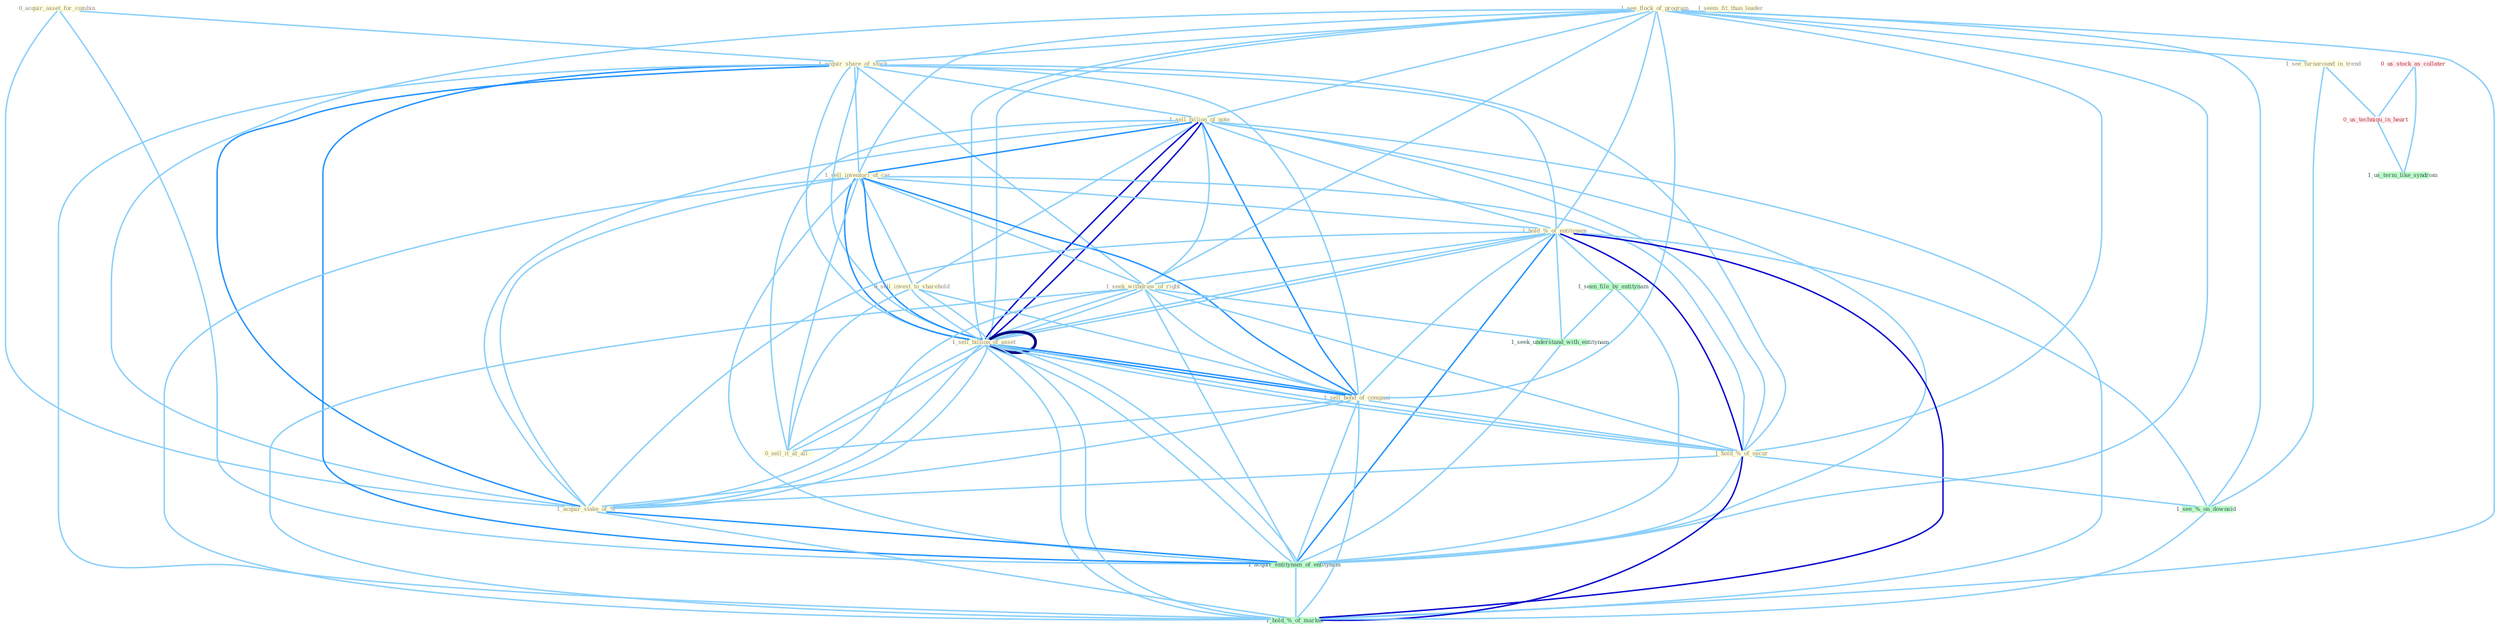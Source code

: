 Graph G{ 
    node
    [shape=polygon,style=filled,width=.5,height=.06,color="#BDFCC9",fixedsize=true,fontsize=4,
    fontcolor="#2f4f4f"];
    {node
    [color="#ffffe0", fontcolor="#8b7d6b"] "0_acquir_asset_for_combin " "1_see_flock_of_program " "1_acquir_share_of_stock " "1_sell_billion_of_note " "1_sell_inventori_of_car " "1_hold_%_of_entitynam " "1_seek_withdraw_of_right " "1_seem_fit_than_leader " "0_sell_invest_to_sharehold " "1_sell_billion_of_asset " "1_sell_bond_of_compani " "0_sell_it_at_all " "1_hold_%_of_secur " "1_acquir_stake_of_% " "1_see_turnaround_in_trend " "1_sell_billion_of_asset "}
{node [color="#fff0f5", fontcolor="#b22222"] "0_us_stock_as_collater " "0_us_techniqu_in_heart "}
edge [color="#B0E2FF"];

	"0_acquir_asset_for_combin " -- "1_acquir_share_of_stock " [w="1", color="#87cefa" ];
	"0_acquir_asset_for_combin " -- "1_acquir_stake_of_% " [w="1", color="#87cefa" ];
	"0_acquir_asset_for_combin " -- "1_acquir_entitynam_of_entitynam " [w="1", color="#87cefa" ];
	"1_see_flock_of_program " -- "1_acquir_share_of_stock " [w="1", color="#87cefa" ];
	"1_see_flock_of_program " -- "1_sell_billion_of_note " [w="1", color="#87cefa" ];
	"1_see_flock_of_program " -- "1_sell_inventori_of_car " [w="1", color="#87cefa" ];
	"1_see_flock_of_program " -- "1_hold_%_of_entitynam " [w="1", color="#87cefa" ];
	"1_see_flock_of_program " -- "1_seek_withdraw_of_right " [w="1", color="#87cefa" ];
	"1_see_flock_of_program " -- "1_sell_billion_of_asset " [w="1", color="#87cefa" ];
	"1_see_flock_of_program " -- "1_sell_bond_of_compani " [w="1", color="#87cefa" ];
	"1_see_flock_of_program " -- "1_hold_%_of_secur " [w="1", color="#87cefa" ];
	"1_see_flock_of_program " -- "1_acquir_stake_of_% " [w="1", color="#87cefa" ];
	"1_see_flock_of_program " -- "1_see_turnaround_in_trend " [w="1", color="#87cefa" ];
	"1_see_flock_of_program " -- "1_sell_billion_of_asset " [w="1", color="#87cefa" ];
	"1_see_flock_of_program " -- "1_acquir_entitynam_of_entitynam " [w="1", color="#87cefa" ];
	"1_see_flock_of_program " -- "1_see_%_on_downsid " [w="1", color="#87cefa" ];
	"1_see_flock_of_program " -- "1_hold_%_of_market " [w="1", color="#87cefa" ];
	"1_acquir_share_of_stock " -- "1_sell_billion_of_note " [w="1", color="#87cefa" ];
	"1_acquir_share_of_stock " -- "1_sell_inventori_of_car " [w="1", color="#87cefa" ];
	"1_acquir_share_of_stock " -- "1_hold_%_of_entitynam " [w="1", color="#87cefa" ];
	"1_acquir_share_of_stock " -- "1_seek_withdraw_of_right " [w="1", color="#87cefa" ];
	"1_acquir_share_of_stock " -- "1_sell_billion_of_asset " [w="1", color="#87cefa" ];
	"1_acquir_share_of_stock " -- "1_sell_bond_of_compani " [w="1", color="#87cefa" ];
	"1_acquir_share_of_stock " -- "1_hold_%_of_secur " [w="1", color="#87cefa" ];
	"1_acquir_share_of_stock " -- "1_acquir_stake_of_% " [w="2", color="#1e90ff" , len=0.8];
	"1_acquir_share_of_stock " -- "1_sell_billion_of_asset " [w="1", color="#87cefa" ];
	"1_acquir_share_of_stock " -- "1_acquir_entitynam_of_entitynam " [w="2", color="#1e90ff" , len=0.8];
	"1_acquir_share_of_stock " -- "1_hold_%_of_market " [w="1", color="#87cefa" ];
	"1_sell_billion_of_note " -- "1_sell_inventori_of_car " [w="2", color="#1e90ff" , len=0.8];
	"1_sell_billion_of_note " -- "1_hold_%_of_entitynam " [w="1", color="#87cefa" ];
	"1_sell_billion_of_note " -- "1_seek_withdraw_of_right " [w="1", color="#87cefa" ];
	"1_sell_billion_of_note " -- "0_sell_invest_to_sharehold " [w="1", color="#87cefa" ];
	"1_sell_billion_of_note " -- "1_sell_billion_of_asset " [w="3", color="#0000cd" , len=0.6];
	"1_sell_billion_of_note " -- "1_sell_bond_of_compani " [w="2", color="#1e90ff" , len=0.8];
	"1_sell_billion_of_note " -- "0_sell_it_at_all " [w="1", color="#87cefa" ];
	"1_sell_billion_of_note " -- "1_hold_%_of_secur " [w="1", color="#87cefa" ];
	"1_sell_billion_of_note " -- "1_acquir_stake_of_% " [w="1", color="#87cefa" ];
	"1_sell_billion_of_note " -- "1_sell_billion_of_asset " [w="3", color="#0000cd" , len=0.6];
	"1_sell_billion_of_note " -- "1_acquir_entitynam_of_entitynam " [w="1", color="#87cefa" ];
	"1_sell_billion_of_note " -- "1_hold_%_of_market " [w="1", color="#87cefa" ];
	"1_sell_inventori_of_car " -- "1_hold_%_of_entitynam " [w="1", color="#87cefa" ];
	"1_sell_inventori_of_car " -- "1_seek_withdraw_of_right " [w="1", color="#87cefa" ];
	"1_sell_inventori_of_car " -- "0_sell_invest_to_sharehold " [w="1", color="#87cefa" ];
	"1_sell_inventori_of_car " -- "1_sell_billion_of_asset " [w="2", color="#1e90ff" , len=0.8];
	"1_sell_inventori_of_car " -- "1_sell_bond_of_compani " [w="2", color="#1e90ff" , len=0.8];
	"1_sell_inventori_of_car " -- "0_sell_it_at_all " [w="1", color="#87cefa" ];
	"1_sell_inventori_of_car " -- "1_hold_%_of_secur " [w="1", color="#87cefa" ];
	"1_sell_inventori_of_car " -- "1_acquir_stake_of_% " [w="1", color="#87cefa" ];
	"1_sell_inventori_of_car " -- "1_sell_billion_of_asset " [w="2", color="#1e90ff" , len=0.8];
	"1_sell_inventori_of_car " -- "1_acquir_entitynam_of_entitynam " [w="1", color="#87cefa" ];
	"1_sell_inventori_of_car " -- "1_hold_%_of_market " [w="1", color="#87cefa" ];
	"1_hold_%_of_entitynam " -- "1_seek_withdraw_of_right " [w="1", color="#87cefa" ];
	"1_hold_%_of_entitynam " -- "1_sell_billion_of_asset " [w="1", color="#87cefa" ];
	"1_hold_%_of_entitynam " -- "1_sell_bond_of_compani " [w="1", color="#87cefa" ];
	"1_hold_%_of_entitynam " -- "1_hold_%_of_secur " [w="3", color="#0000cd" , len=0.6];
	"1_hold_%_of_entitynam " -- "1_acquir_stake_of_% " [w="1", color="#87cefa" ];
	"1_hold_%_of_entitynam " -- "1_sell_billion_of_asset " [w="1", color="#87cefa" ];
	"1_hold_%_of_entitynam " -- "1_seen_file_by_entitynam " [w="1", color="#87cefa" ];
	"1_hold_%_of_entitynam " -- "1_seek_understand_with_entitynam " [w="1", color="#87cefa" ];
	"1_hold_%_of_entitynam " -- "1_acquir_entitynam_of_entitynam " [w="2", color="#1e90ff" , len=0.8];
	"1_hold_%_of_entitynam " -- "1_see_%_on_downsid " [w="1", color="#87cefa" ];
	"1_hold_%_of_entitynam " -- "1_hold_%_of_market " [w="3", color="#0000cd" , len=0.6];
	"1_seek_withdraw_of_right " -- "1_sell_billion_of_asset " [w="1", color="#87cefa" ];
	"1_seek_withdraw_of_right " -- "1_sell_bond_of_compani " [w="1", color="#87cefa" ];
	"1_seek_withdraw_of_right " -- "1_hold_%_of_secur " [w="1", color="#87cefa" ];
	"1_seek_withdraw_of_right " -- "1_acquir_stake_of_% " [w="1", color="#87cefa" ];
	"1_seek_withdraw_of_right " -- "1_sell_billion_of_asset " [w="1", color="#87cefa" ];
	"1_seek_withdraw_of_right " -- "1_seek_understand_with_entitynam " [w="1", color="#87cefa" ];
	"1_seek_withdraw_of_right " -- "1_acquir_entitynam_of_entitynam " [w="1", color="#87cefa" ];
	"1_seek_withdraw_of_right " -- "1_hold_%_of_market " [w="1", color="#87cefa" ];
	"0_sell_invest_to_sharehold " -- "1_sell_billion_of_asset " [w="1", color="#87cefa" ];
	"0_sell_invest_to_sharehold " -- "1_sell_bond_of_compani " [w="1", color="#87cefa" ];
	"0_sell_invest_to_sharehold " -- "0_sell_it_at_all " [w="1", color="#87cefa" ];
	"0_sell_invest_to_sharehold " -- "1_sell_billion_of_asset " [w="1", color="#87cefa" ];
	"1_sell_billion_of_asset " -- "1_sell_bond_of_compani " [w="2", color="#1e90ff" , len=0.8];
	"1_sell_billion_of_asset " -- "0_sell_it_at_all " [w="1", color="#87cefa" ];
	"1_sell_billion_of_asset " -- "1_hold_%_of_secur " [w="1", color="#87cefa" ];
	"1_sell_billion_of_asset " -- "1_acquir_stake_of_% " [w="1", color="#87cefa" ];
	"1_sell_billion_of_asset " -- "1_sell_billion_of_asset " [w="4", style=bold, color="#000080", len=0.4];
	"1_sell_billion_of_asset " -- "1_acquir_entitynam_of_entitynam " [w="1", color="#87cefa" ];
	"1_sell_billion_of_asset " -- "1_hold_%_of_market " [w="1", color="#87cefa" ];
	"1_sell_bond_of_compani " -- "0_sell_it_at_all " [w="1", color="#87cefa" ];
	"1_sell_bond_of_compani " -- "1_hold_%_of_secur " [w="1", color="#87cefa" ];
	"1_sell_bond_of_compani " -- "1_acquir_stake_of_% " [w="1", color="#87cefa" ];
	"1_sell_bond_of_compani " -- "1_sell_billion_of_asset " [w="2", color="#1e90ff" , len=0.8];
	"1_sell_bond_of_compani " -- "1_acquir_entitynam_of_entitynam " [w="1", color="#87cefa" ];
	"1_sell_bond_of_compani " -- "1_hold_%_of_market " [w="1", color="#87cefa" ];
	"0_sell_it_at_all " -- "1_sell_billion_of_asset " [w="1", color="#87cefa" ];
	"1_hold_%_of_secur " -- "1_acquir_stake_of_% " [w="1", color="#87cefa" ];
	"1_hold_%_of_secur " -- "1_sell_billion_of_asset " [w="1", color="#87cefa" ];
	"1_hold_%_of_secur " -- "1_acquir_entitynam_of_entitynam " [w="1", color="#87cefa" ];
	"1_hold_%_of_secur " -- "1_see_%_on_downsid " [w="1", color="#87cefa" ];
	"1_hold_%_of_secur " -- "1_hold_%_of_market " [w="3", color="#0000cd" , len=0.6];
	"1_acquir_stake_of_% " -- "1_sell_billion_of_asset " [w="1", color="#87cefa" ];
	"1_acquir_stake_of_% " -- "1_acquir_entitynam_of_entitynam " [w="2", color="#1e90ff" , len=0.8];
	"1_acquir_stake_of_% " -- "1_hold_%_of_market " [w="1", color="#87cefa" ];
	"1_see_turnaround_in_trend " -- "0_us_techniqu_in_heart " [w="1", color="#87cefa" ];
	"1_see_turnaround_in_trend " -- "1_see_%_on_downsid " [w="1", color="#87cefa" ];
	"1_sell_billion_of_asset " -- "1_acquir_entitynam_of_entitynam " [w="1", color="#87cefa" ];
	"1_sell_billion_of_asset " -- "1_hold_%_of_market " [w="1", color="#87cefa" ];
	"1_seen_file_by_entitynam " -- "1_seek_understand_with_entitynam " [w="1", color="#87cefa" ];
	"1_seen_file_by_entitynam " -- "1_acquir_entitynam_of_entitynam " [w="1", color="#87cefa" ];
	"0_us_stock_as_collater " -- "0_us_techniqu_in_heart " [w="1", color="#87cefa" ];
	"0_us_stock_as_collater " -- "1_us_term_like_syndrom " [w="1", color="#87cefa" ];
	"1_seek_understand_with_entitynam " -- "1_acquir_entitynam_of_entitynam " [w="1", color="#87cefa" ];
	"1_acquir_entitynam_of_entitynam " -- "1_hold_%_of_market " [w="1", color="#87cefa" ];
	"0_us_techniqu_in_heart " -- "1_us_term_like_syndrom " [w="1", color="#87cefa" ];
	"1_see_%_on_downsid " -- "1_hold_%_of_market " [w="1", color="#87cefa" ];
}